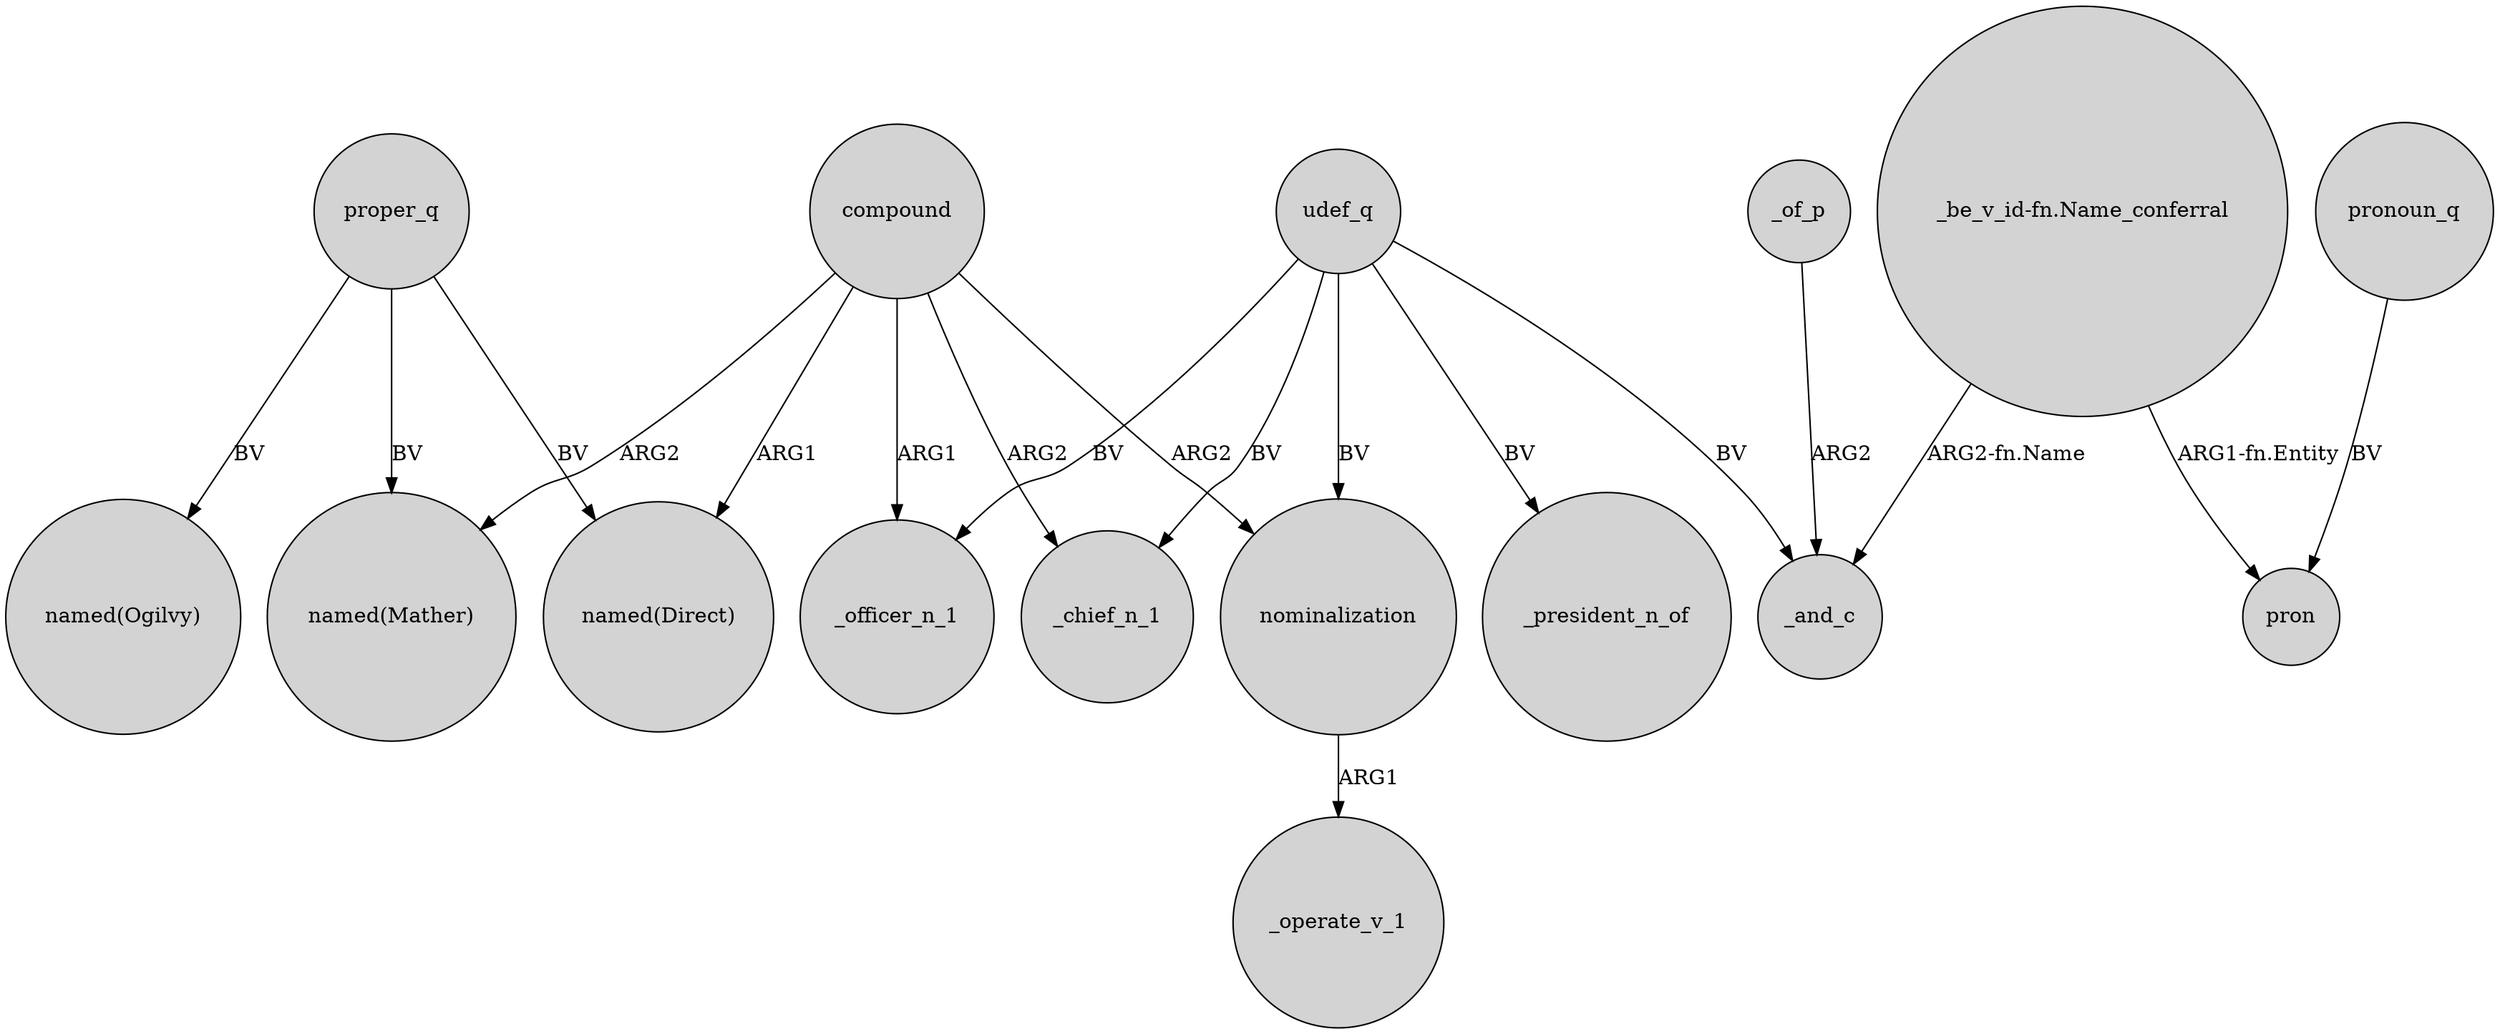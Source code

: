 digraph {
	node [shape=circle style=filled]
	nominalization -> _operate_v_1 [label=ARG1]
	proper_q -> "named(Ogilvy)" [label=BV]
	compound -> "named(Mather)" [label=ARG2]
	_of_p -> _and_c [label=ARG2]
	udef_q -> _and_c [label=BV]
	"_be_v_id-fn.Name_conferral" -> pron [label="ARG1-fn.Entity"]
	proper_q -> "named(Direct)" [label=BV]
	compound -> _chief_n_1 [label=ARG2]
	udef_q -> _president_n_of [label=BV]
	compound -> "named(Direct)" [label=ARG1]
	compound -> nominalization [label=ARG2]
	pronoun_q -> pron [label=BV]
	udef_q -> _officer_n_1 [label=BV]
	"_be_v_id-fn.Name_conferral" -> _and_c [label="ARG2-fn.Name"]
	compound -> _officer_n_1 [label=ARG1]
	udef_q -> _chief_n_1 [label=BV]
	proper_q -> "named(Mather)" [label=BV]
	udef_q -> nominalization [label=BV]
}
